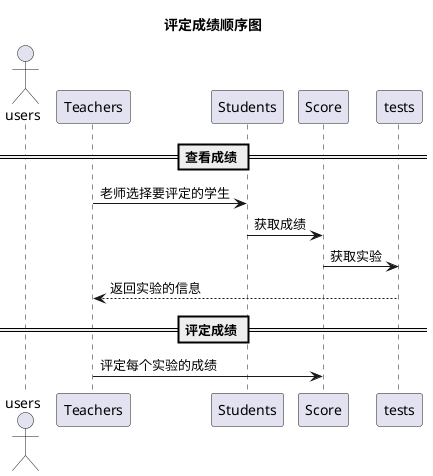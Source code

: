 @startuml
title 评定成绩顺序图
actor users


== 查看成绩 ==
Teachers -> Students : 老师选择要评定的学生
Students -> Score :获取成绩
Score -> tests :获取实验
tests --> Teachers: 返回实验的信息
== 评定成绩 ==
Teachers -> Score :  评定每个实验的成绩



@enduml